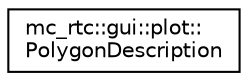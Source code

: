 digraph "Graphical Class Hierarchy"
{
 // INTERACTIVE_SVG=YES
 // LATEX_PDF_SIZE
  edge [fontname="Helvetica",fontsize="10",labelfontname="Helvetica",labelfontsize="10"];
  node [fontname="Helvetica",fontsize="10",shape=record];
  rankdir="LR";
  Node0 [label="mc_rtc::gui::plot::\lPolygonDescription",height=0.2,width=0.4,color="black", fillcolor="white", style="filled",URL="$structmc__rtc_1_1gui_1_1plot_1_1PolygonDescription.html",tooltip=" "];
}
